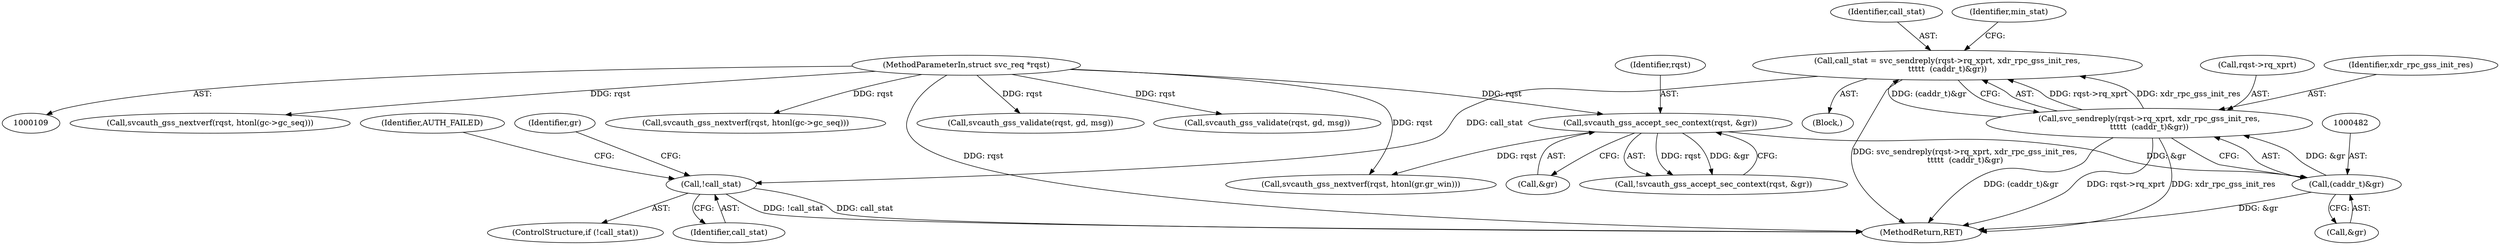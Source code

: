 digraph "0_krb5_5bb8a6b9c9eb8dd22bc9526751610aaa255ead9c@API" {
"1000474" [label="(Call,call_stat = svc_sendreply(rqst->rq_xprt, xdr_rpc_gss_init_res,\n\t\t\t\t\t  (caddr_t)&gr))"];
"1000476" [label="(Call,svc_sendreply(rqst->rq_xprt, xdr_rpc_gss_init_res,\n\t\t\t\t\t  (caddr_t)&gr))"];
"1000481" [label="(Call,(caddr_t)&gr)"];
"1000446" [label="(Call,svcauth_gss_accept_sec_context(rqst, &gr))"];
"1000110" [label="(MethodParameterIn,struct svc_req *rqst)"];
"1000500" [label="(Call,!call_stat)"];
"1000483" [label="(Call,&gr)"];
"1000500" [label="(Call,!call_stat)"];
"1000555" [label="(Call,svcauth_gss_nextverf(rqst, htonl(gc->gc_seq)))"];
"1000428" [label="(Block,)"];
"1000445" [label="(Call,!svcauth_gss_accept_sec_context(rqst, &gr))"];
"1000110" [label="(MethodParameterIn,struct svc_req *rqst)"];
"1000447" [label="(Identifier,rqst)"];
"1000527" [label="(Call,svcauth_gss_nextverf(rqst, htonl(gc->gc_seq)))"];
"1000475" [label="(Identifier,call_stat)"];
"1000448" [label="(Call,&gr)"];
"1000547" [label="(Call,svcauth_gss_validate(rqst, gd, msg))"];
"1000474" [label="(Call,call_stat = svc_sendreply(rqst->rq_xprt, xdr_rpc_gss_init_res,\n\t\t\t\t\t  (caddr_t)&gr))"];
"1000487" [label="(Identifier,min_stat)"];
"1000616" [label="(MethodReturn,RET)"];
"1000454" [label="(Call,svcauth_gss_nextverf(rqst, htonl(gr.gr_win)))"];
"1000499" [label="(ControlStructure,if (!call_stat))"];
"1000501" [label="(Identifier,call_stat)"];
"1000476" [label="(Call,svc_sendreply(rqst->rq_xprt, xdr_rpc_gss_init_res,\n\t\t\t\t\t  (caddr_t)&gr))"];
"1000507" [label="(Identifier,gr)"];
"1000519" [label="(Call,svcauth_gss_validate(rqst, gd, msg))"];
"1000477" [label="(Call,rqst->rq_xprt)"];
"1000503" [label="(Identifier,AUTH_FAILED)"];
"1000481" [label="(Call,(caddr_t)&gr)"];
"1000446" [label="(Call,svcauth_gss_accept_sec_context(rqst, &gr))"];
"1000480" [label="(Identifier,xdr_rpc_gss_init_res)"];
"1000474" -> "1000428"  [label="AST: "];
"1000474" -> "1000476"  [label="CFG: "];
"1000475" -> "1000474"  [label="AST: "];
"1000476" -> "1000474"  [label="AST: "];
"1000487" -> "1000474"  [label="CFG: "];
"1000474" -> "1000616"  [label="DDG: svc_sendreply(rqst->rq_xprt, xdr_rpc_gss_init_res,\n\t\t\t\t\t  (caddr_t)&gr)"];
"1000476" -> "1000474"  [label="DDG: rqst->rq_xprt"];
"1000476" -> "1000474"  [label="DDG: xdr_rpc_gss_init_res"];
"1000476" -> "1000474"  [label="DDG: (caddr_t)&gr"];
"1000474" -> "1000500"  [label="DDG: call_stat"];
"1000476" -> "1000481"  [label="CFG: "];
"1000477" -> "1000476"  [label="AST: "];
"1000480" -> "1000476"  [label="AST: "];
"1000481" -> "1000476"  [label="AST: "];
"1000476" -> "1000616"  [label="DDG: rqst->rq_xprt"];
"1000476" -> "1000616"  [label="DDG: xdr_rpc_gss_init_res"];
"1000476" -> "1000616"  [label="DDG: (caddr_t)&gr"];
"1000481" -> "1000476"  [label="DDG: &gr"];
"1000481" -> "1000483"  [label="CFG: "];
"1000482" -> "1000481"  [label="AST: "];
"1000483" -> "1000481"  [label="AST: "];
"1000481" -> "1000616"  [label="DDG: &gr"];
"1000446" -> "1000481"  [label="DDG: &gr"];
"1000446" -> "1000445"  [label="AST: "];
"1000446" -> "1000448"  [label="CFG: "];
"1000447" -> "1000446"  [label="AST: "];
"1000448" -> "1000446"  [label="AST: "];
"1000445" -> "1000446"  [label="CFG: "];
"1000446" -> "1000445"  [label="DDG: rqst"];
"1000446" -> "1000445"  [label="DDG: &gr"];
"1000110" -> "1000446"  [label="DDG: rqst"];
"1000446" -> "1000454"  [label="DDG: rqst"];
"1000110" -> "1000109"  [label="AST: "];
"1000110" -> "1000616"  [label="DDG: rqst"];
"1000110" -> "1000454"  [label="DDG: rqst"];
"1000110" -> "1000519"  [label="DDG: rqst"];
"1000110" -> "1000527"  [label="DDG: rqst"];
"1000110" -> "1000547"  [label="DDG: rqst"];
"1000110" -> "1000555"  [label="DDG: rqst"];
"1000500" -> "1000499"  [label="AST: "];
"1000500" -> "1000501"  [label="CFG: "];
"1000501" -> "1000500"  [label="AST: "];
"1000503" -> "1000500"  [label="CFG: "];
"1000507" -> "1000500"  [label="CFG: "];
"1000500" -> "1000616"  [label="DDG: !call_stat"];
"1000500" -> "1000616"  [label="DDG: call_stat"];
}
